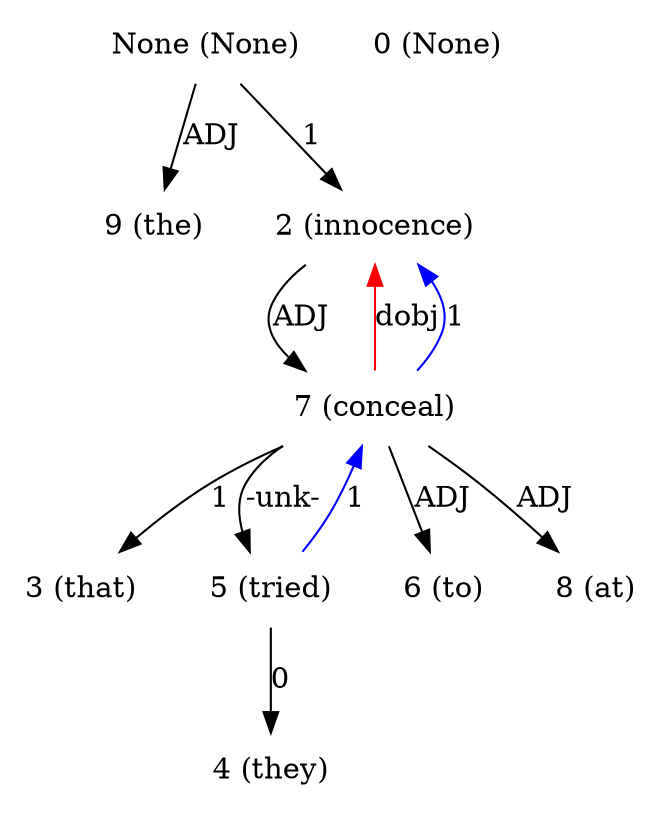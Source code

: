 digraph G{
edge [dir=forward]
node [shape=plaintext]

None [label="None (None)"]
None -> 9 [label="ADJ"]
None [label="None (None)"]
None -> 2 [label="1"]
0 [label="0 (None)"]
2 [label="2 (innocence)"]
2 -> 7 [label="ADJ"]
7 -> 2 [label="dobj", color="red"]
3 [label="3 (that)"]
4 [label="4 (they)"]
5 [label="5 (tried)"]
5 -> 7 [label="1", color="blue"]
5 -> 4 [label="0"]
6 [label="6 (to)"]
7 [label="7 (conceal)"]
7 -> 3 [label="1"]
7 -> 2 [label="1", color="blue"]
7 -> 5 [label="-unk-"]
7 -> 6 [label="ADJ"]
7 -> 8 [label="ADJ"]
8 [label="8 (at)"]
9 [label="9 (the)"]
}
